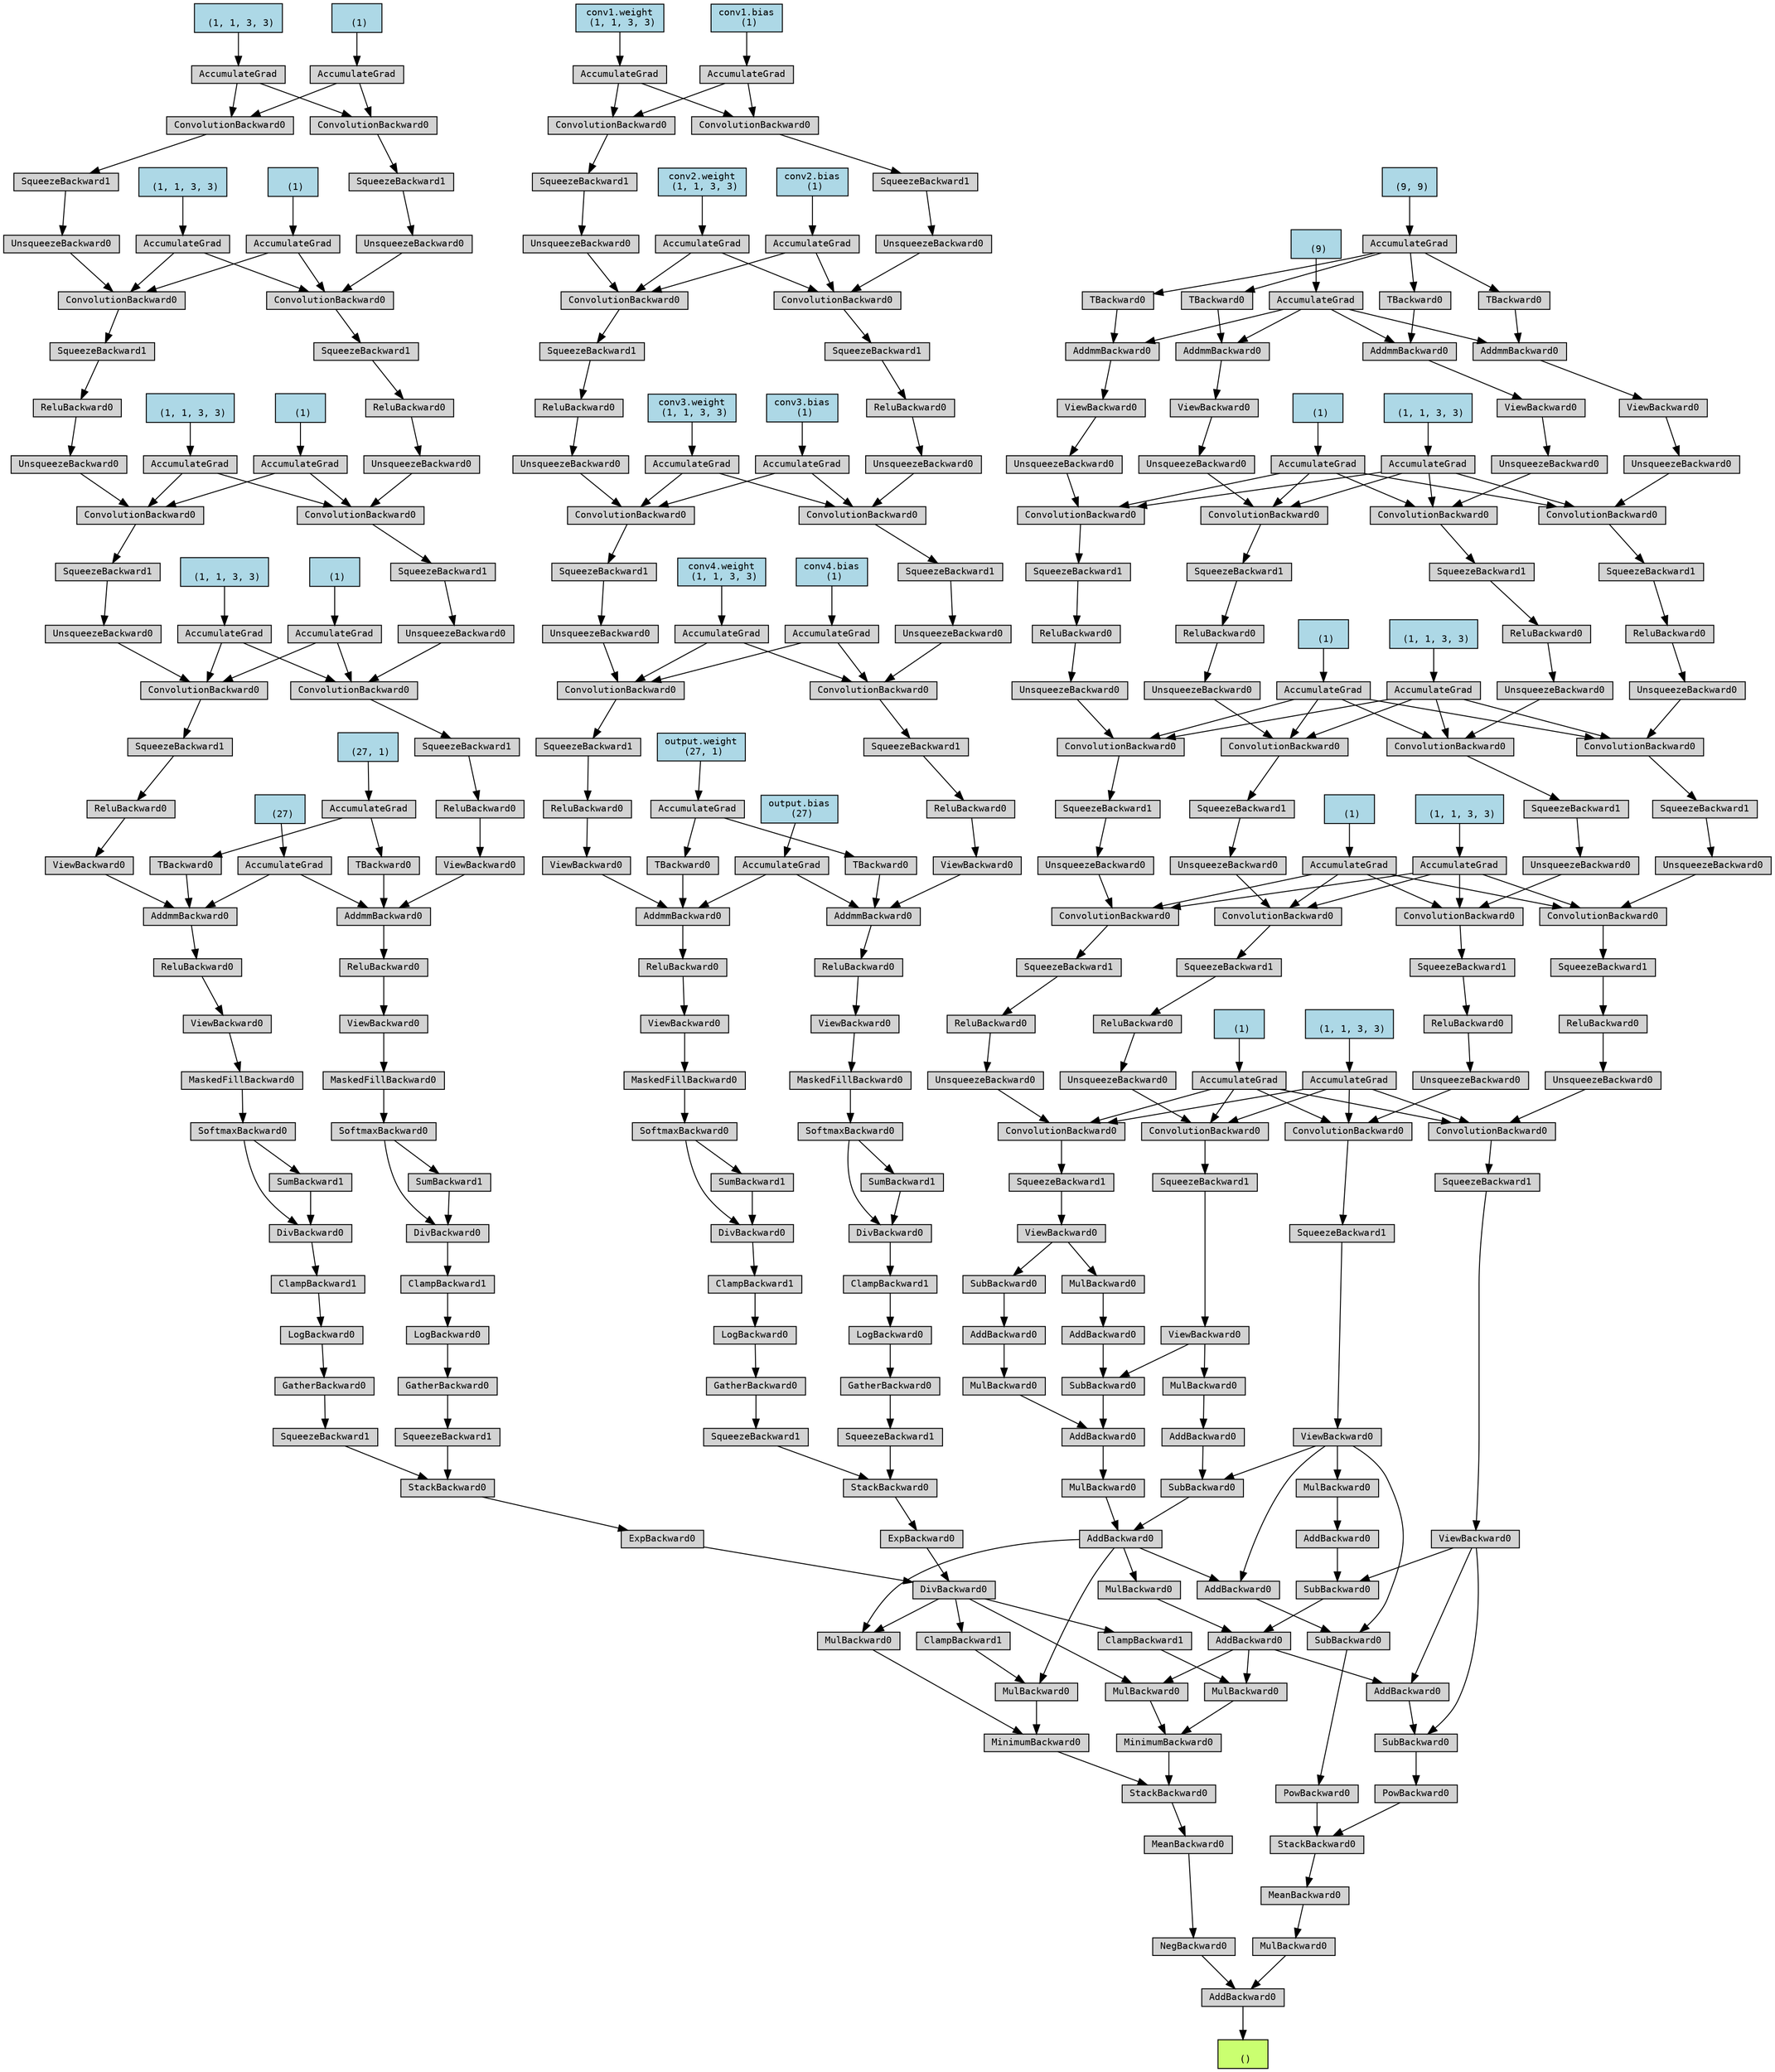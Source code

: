 digraph {
	graph [size="94.2,94.2"]
	node [align=left fontname=monospace fontsize=10 height=0.2 ranksep=0.1 shape=box style=filled]
	2523869492624 [label="
 ()" fillcolor=darkolivegreen1]
	2523856874480 [label=AddBackward0]
	2523856878368 -> 2523856874480
	2523856878368 [label=NegBackward0]
	2523856875728 -> 2523856878368
	2523856875728 [label=MeanBackward0]
	2523856868048 -> 2523856875728
	2523856868048 [label=StackBackward0]
	2523856876016 -> 2523856868048
	2523856876016 [label=MinimumBackward0]
	2523856866416 -> 2523856876016
	2523856866416 [label=MulBackward0]
	2523856874624 -> 2523856866416
	2523856874624 [label=DivBackward0]
	2523856863824 -> 2523856874624
	2523856863824 [label=ExpBackward0]
	2523856869488 -> 2523856863824
	2523856869488 [label=StackBackward0]
	2523856870208 -> 2523856869488
	2523856870208 [label=SqueezeBackward1]
	2523856878416 -> 2523856870208
	2523856878416 [label=GatherBackward0]
	2523856875200 -> 2523856878416
	2523856875200 [label=LogBackward0]
	2523856875584 -> 2523856875200
	2523856875584 [label=ClampBackward1]
	2523856877408 -> 2523856875584
	2523856877408 [label=DivBackward0]
	2523856870832 -> 2523856877408
	2523856870832 [label=SoftmaxBackward0]
	2523856878272 -> 2523856870832
	2523856878272 [label=MaskedFillBackward0]
	2523856872560 -> 2523856878272
	2523856872560 [label=ViewBackward0]
	2523856866944 -> 2523856872560
	2523856866944 [label=ReluBackward0]
	2523856863584 -> 2523856866944
	2523856863584 [label=AddmmBackward0]
	2523856871456 -> 2523856863584
	2523866327536 [label="output.bias
 (27)" fillcolor=lightblue]
	2523866327536 -> 2523856871456
	2523856871456 [label=AccumulateGrad]
	2523856869536 -> 2523856863584
	2523856869536 [label=ViewBackward0]
	2523856874336 -> 2523856869536
	2523856874336 [label=ReluBackward0]
	2523856865696 -> 2523856874336
	2523856865696 [label=SqueezeBackward1]
	2523856878608 -> 2523856865696
	2523856878608 [label=ConvolutionBackward0]
	2523856874864 -> 2523856878608
	2523856874864 [label=UnsqueezeBackward0]
	2523856871024 -> 2523856874864
	2523856871024 [label=SqueezeBackward1]
	2523856879136 -> 2523856871024
	2523856879136 [label=ConvolutionBackward0]
	2523856874816 -> 2523856879136
	2523856874816 [label=UnsqueezeBackward0]
	2523856865120 -> 2523856874816
	2523856865120 [label=ReluBackward0]
	2523856866224 -> 2523856865120
	2523856866224 [label=SqueezeBackward1]
	2523856872896 -> 2523856866224
	2523856872896 [label=ConvolutionBackward0]
	2523856865072 -> 2523856872896
	2523856865072 [label=UnsqueezeBackward0]
	2523856873664 -> 2523856865072
	2523856873664 [label=SqueezeBackward1]
	2523856874912 -> 2523856873664
	2523856874912 [label=ConvolutionBackward0]
	2523856875056 -> 2523856874912
	2523866332048 [label="conv1.weight
 (1, 1, 3, 3)" fillcolor=lightblue]
	2523866332048 -> 2523856875056
	2523856875056 [label=AccumulateGrad]
	2523856878512 -> 2523856874912
	2523866320336 [label="conv1.bias
 (1)" fillcolor=lightblue]
	2523866320336 -> 2523856878512
	2523856878512 [label=AccumulateGrad]
	2523856875968 -> 2523856872896
	2523866317072 [label="conv2.weight
 (1, 1, 3, 3)" fillcolor=lightblue]
	2523866317072 -> 2523856875968
	2523856875968 [label=AccumulateGrad]
	2523856866176 -> 2523856872896
	2523866332144 [label="conv2.bias
 (1)" fillcolor=lightblue]
	2523866332144 -> 2523856866176
	2523856866176 [label=AccumulateGrad]
	2523856871504 -> 2523856879136
	2523866321104 [label="conv3.weight
 (1, 1, 3, 3)" fillcolor=lightblue]
	2523866321104 -> 2523856871504
	2523856871504 [label=AccumulateGrad]
	2523856875872 -> 2523856879136
	2523866332240 [label="conv3.bias
 (1)" fillcolor=lightblue]
	2523866332240 -> 2523856875872
	2523856875872 [label=AccumulateGrad]
	2523856871552 -> 2523856878608
	2523866323312 [label="conv4.weight
 (1, 1, 3, 3)" fillcolor=lightblue]
	2523866323312 -> 2523856871552
	2523856871552 [label=AccumulateGrad]
	2523856873856 -> 2523856878608
	2523866323024 [label="conv4.bias
 (1)" fillcolor=lightblue]
	2523866323024 -> 2523856873856
	2523856873856 [label=AccumulateGrad]
	2523856864976 -> 2523856863584
	2523856864976 [label=TBackward0]
	2523856878992 -> 2523856864976
	2523862257584 [label="output.weight
 (27, 1)" fillcolor=lightblue]
	2523862257584 -> 2523856878992
	2523856878992 [label=AccumulateGrad]
	2523856868960 -> 2523856877408
	2523856868960 [label=SumBackward1]
	2523856870832 -> 2523856868960
	2523856863296 -> 2523856869488
	2523856863296 [label=SqueezeBackward1]
	2523856866656 -> 2523856863296
	2523856866656 [label=GatherBackward0]
	2523856878464 -> 2523856866656
	2523856878464 [label=LogBackward0]
	2523856864400 -> 2523856878464
	2523856864400 [label=ClampBackward1]
	2523856871744 -> 2523856864400
	2523856871744 [label=DivBackward0]
	2523856868384 -> 2523856871744
	2523856868384 [label=SoftmaxBackward0]
	2523856866128 -> 2523856868384
	2523856866128 [label=MaskedFillBackward0]
	2523856866848 -> 2523856866128
	2523856866848 [label=ViewBackward0]
	2523856866032 -> 2523856866848
	2523856866032 [label=ReluBackward0]
	2523856865504 -> 2523856866032
	2523856865504 [label=AddmmBackward0]
	2523856871456 -> 2523856865504
	2523856870448 -> 2523856865504
	2523856870448 [label=ViewBackward0]
	2523856874432 -> 2523856870448
	2523856874432 [label=ReluBackward0]
	2523856869632 -> 2523856874432
	2523856869632 [label=SqueezeBackward1]
	2523856879472 -> 2523856869632
	2523856879472 [label=ConvolutionBackward0]
	2523856868912 -> 2523856879472
	2523856868912 [label=UnsqueezeBackward0]
	2523856876352 -> 2523856868912
	2523856876352 [label=SqueezeBackward1]
	2523856869200 -> 2523856876352
	2523856869200 [label=ConvolutionBackward0]
	2523856876448 -> 2523856869200
	2523856876448 [label=UnsqueezeBackward0]
	2523856864016 -> 2523856876448
	2523856864016 [label=ReluBackward0]
	2523856873088 -> 2523856864016
	2523856873088 [label=SqueezeBackward1]
	2523856865216 -> 2523856873088
	2523856865216 [label=ConvolutionBackward0]
	2523856865312 -> 2523856865216
	2523856865312 [label=UnsqueezeBackward0]
	2523856876208 -> 2523856865312
	2523856876208 [label=SqueezeBackward1]
	2523856864880 -> 2523856876208
	2523856864880 [label=ConvolutionBackward0]
	2523856875056 -> 2523856864880
	2523856878512 -> 2523856864880
	2523856875968 -> 2523856865216
	2523856866176 -> 2523856865216
	2523856871504 -> 2523856869200
	2523856875872 -> 2523856869200
	2523856871552 -> 2523856879472
	2523856873856 -> 2523856879472
	2523856874144 -> 2523856865504
	2523856874144 [label=TBackward0]
	2523856878992 -> 2523856874144
	2523856863440 -> 2523856871744
	2523856863440 [label=SumBackward1]
	2523856868384 -> 2523856863440
	2523856863968 -> 2523856874624
	2523856863968 [label=ExpBackward0]
	2523856876928 -> 2523856863968
	2523856876928 [label=StackBackward0]
	2523856864448 -> 2523856876928
	2523856864448 [label=SqueezeBackward1]
	2523856867904 -> 2523856864448
	2523856867904 [label=GatherBackward0]
	2523856878128 -> 2523856867904
	2523856878128 [label=LogBackward0]
	2523856871360 -> 2523856878128
	2523856871360 [label=ClampBackward1]
	2523856867328 -> 2523856871360
	2523856867328 [label=DivBackward0]
	2523856867712 -> 2523856867328
	2523856867712 [label=SoftmaxBackward0]
	2523856864928 -> 2523856867712
	2523856864928 [label=MaskedFillBackward0]
	2523856876160 -> 2523856864928
	2523856876160 [label=ViewBackward0]
	2523856865840 -> 2523856876160
	2523856865840 [label=ReluBackward0]
	2523856864496 -> 2523856865840
	2523856864496 [label=AddmmBackward0]
	2523856873376 -> 2523856864496
	2523868748624 [label="
 (27)" fillcolor=lightblue]
	2523868748624 -> 2523856873376
	2523856873376 [label=AccumulateGrad]
	2523856873424 -> 2523856864496
	2523856873424 [label=ViewBackward0]
	2523856874000 -> 2523856873424
	2523856874000 [label=ReluBackward0]
	2523856873520 -> 2523856874000
	2523856873520 [label=SqueezeBackward1]
	2523856865456 -> 2523856873520
	2523856865456 [label=ConvolutionBackward0]
	2523856878656 -> 2523856865456
	2523856878656 [label=UnsqueezeBackward0]
	2523856870160 -> 2523856878656
	2523856870160 [label=SqueezeBackward1]
	2523856873568 -> 2523856870160
	2523856873568 [label=ConvolutionBackward0]
	2523856870928 -> 2523856873568
	2523856870928 [label=UnsqueezeBackward0]
	2523856868144 -> 2523856870928
	2523856868144 [label=ReluBackward0]
	2523856869872 -> 2523856868144
	2523856869872 [label=SqueezeBackward1]
	2523856871648 -> 2523856869872
	2523856871648 [label=ConvolutionBackward0]
	2523856874720 -> 2523856871648
	2523856874720 [label=UnsqueezeBackward0]
	2523856873712 -> 2523856874720
	2523856873712 [label=SqueezeBackward1]
	2523856873232 -> 2523856873712
	2523856873232 [label=ConvolutionBackward0]
	2523856875440 -> 2523856873232
	2523868747472 [label="
 (1, 1, 3, 3)" fillcolor=lightblue]
	2523868747472 -> 2523856875440
	2523856875440 [label=AccumulateGrad]
	2523856865552 -> 2523856873232
	2523868747088 [label="
 (1)" fillcolor=lightblue]
	2523868747088 -> 2523856865552
	2523856865552 [label=AccumulateGrad]
	2523856864640 -> 2523856871648
	2523868747760 [label="
 (1, 1, 3, 3)" fillcolor=lightblue]
	2523868747760 -> 2523856864640
	2523856864640 [label=AccumulateGrad]
	2523856872848 -> 2523856871648
	2523868747568 [label="
 (1)" fillcolor=lightblue]
	2523868747568 -> 2523856872848
	2523856872848 [label=AccumulateGrad]
	2523856874960 -> 2523856873568
	2523868748048 [label="
 (1, 1, 3, 3)" fillcolor=lightblue]
	2523868748048 -> 2523856874960
	2523856874960 [label=AccumulateGrad]
	2523856878800 -> 2523856873568
	2523868747856 [label="
 (1)" fillcolor=lightblue]
	2523868747856 -> 2523856878800
	2523856878800 [label=AccumulateGrad]
	2523856869584 -> 2523856865456
	2523868748528 [label="
 (1, 1, 3, 3)" fillcolor=lightblue]
	2523868748528 -> 2523856869584
	2523856869584 [label=AccumulateGrad]
	2523856877024 -> 2523856865456
	2523868748144 [label="
 (1)" fillcolor=lightblue]
	2523868748144 -> 2523856877024
	2523856877024 [label=AccumulateGrad]
	2523856864304 -> 2523856864496
	2523856864304 [label=TBackward0]
	2523856876112 -> 2523856864304
	2523868748720 [label="
 (27, 1)" fillcolor=lightblue]
	2523868748720 -> 2523856876112
	2523856876112 [label=AccumulateGrad]
	2523856865360 -> 2523856867328
	2523856865360 [label=SumBackward1]
	2523856867712 -> 2523856865360
	2523856872224 -> 2523856876928
	2523856872224 [label=SqueezeBackward1]
	2523856873280 -> 2523856872224
	2523856873280 [label=GatherBackward0]
	2523856867952 -> 2523856873280
	2523856867952 [label=LogBackward0]
	2523856872368 -> 2523856867952
	2523856872368 [label=ClampBackward1]
	2523856873472 -> 2523856872368
	2523856873472 [label=DivBackward0]
	2523856865264 -> 2523856873472
	2523856865264 [label=SoftmaxBackward0]
	2523856877504 -> 2523856865264
	2523856877504 [label=MaskedFillBackward0]
	2523856876592 -> 2523856877504
	2523856876592 [label=ViewBackward0]
	2523856866608 -> 2523856876592
	2523856866608 [label=ReluBackward0]
	2523856873760 -> 2523856866608
	2523856873760 [label=AddmmBackward0]
	2523856873376 -> 2523856873760
	2523856870496 -> 2523856873760
	2523856870496 [label=ViewBackward0]
	2523856868000 -> 2523856870496
	2523856868000 [label=ReluBackward0]
	2523856864544 -> 2523856868000
	2523856864544 [label=SqueezeBackward1]
	2523856867664 -> 2523856864544
	2523856867664 [label=ConvolutionBackward0]
	2523856871984 -> 2523856867664
	2523856871984 [label=UnsqueezeBackward0]
	2523856870784 -> 2523856871984
	2523856870784 [label=SqueezeBackward1]
	2523856878944 -> 2523856870784
	2523856878944 [label=ConvolutionBackward0]
	2523856865984 -> 2523856878944
	2523856865984 [label=UnsqueezeBackward0]
	2523856871312 -> 2523856865984
	2523856871312 [label=ReluBackward0]
	2523856875632 -> 2523856871312
	2523856875632 [label=SqueezeBackward1]
	2523856872656 -> 2523856875632
	2523856872656 [label=ConvolutionBackward0]
	2523856872752 -> 2523856872656
	2523856872752 [label=UnsqueezeBackward0]
	2523856874288 -> 2523856872752
	2523856874288 [label=SqueezeBackward1]
	2523856874672 -> 2523856874288
	2523856874672 [label=ConvolutionBackward0]
	2523856875440 -> 2523856874672
	2523856865552 -> 2523856874672
	2523856864640 -> 2523856872656
	2523856872848 -> 2523856872656
	2523856874960 -> 2523856878944
	2523856878800 -> 2523856878944
	2523856869584 -> 2523856867664
	2523856877024 -> 2523856867664
	2523856876640 -> 2523856873760
	2523856876640 [label=TBackward0]
	2523856876112 -> 2523856876640
	2523856874384 -> 2523856873472
	2523856874384 [label=SumBackward1]
	2523856865264 -> 2523856874384
	2523856864112 -> 2523856866416
	2523856864112 [label=AddBackward0]
	2523856863392 -> 2523856864112
	2523856863392 [label=SubBackward0]
	2523856876784 -> 2523856863392
	2523856876784 [label=AddBackward0]
	2523856875104 -> 2523856876784
	2523856875104 [label=MulBackward0]
	2523856874192 -> 2523856875104
	2523856874192 [label=ViewBackward0]
	2523856869968 -> 2523856874192
	2523856869968 [label=SqueezeBackward1]
	2523856870304 -> 2523856869968
	2523856870304 [label=ConvolutionBackward0]
	2523856873952 -> 2523856870304
	2523856873952 [label=UnsqueezeBackward0]
	2523856873328 -> 2523856873952
	2523856873328 [label=ReluBackward0]
	2523856872944 -> 2523856873328
	2523856872944 [label=SqueezeBackward1]
	2523856872992 -> 2523856872944
	2523856872992 [label=ConvolutionBackward0]
	2523856867424 -> 2523856872992
	2523856867424 [label=UnsqueezeBackward0]
	2523856873904 -> 2523856867424
	2523856873904 [label=SqueezeBackward1]
	2523856869296 -> 2523856873904
	2523856869296 [label=ConvolutionBackward0]
	2523856871072 -> 2523856869296
	2523856871072 [label=UnsqueezeBackward0]
	2523856870880 -> 2523856871072
	2523856870880 [label=ReluBackward0]
	2523856873184 -> 2523856870880
	2523856873184 [label=SqueezeBackward1]
	2523856863632 -> 2523856873184
	2523856863632 [label=ConvolutionBackward0]
	2523856863920 -> 2523856863632
	2523856863920 [label=UnsqueezeBackward0]
	2523856863776 -> 2523856863920
	2523856863776 [label=ViewBackward0]
	2523856864592 -> 2523856863776
	2523856864592 [label=AddmmBackward0]
	2523856877936 -> 2523856864592
	2523868749008 [label="
 (9)" fillcolor=lightblue]
	2523868749008 -> 2523856877936
	2523856877936 [label=AccumulateGrad]
	2523856876976 -> 2523856864592
	2523856876976 [label=TBackward0]
	2523856877792 -> 2523856876976
	2523868749104 [label="
 (9, 9)" fillcolor=lightblue]
	2523868749104 -> 2523856877792
	2523856877792 [label=AccumulateGrad]
	2523856863872 -> 2523856863632
	2523868749296 [label="
 (1, 1, 3, 3)" fillcolor=lightblue]
	2523868749296 -> 2523856863872
	2523856863872 [label=AccumulateGrad]
	2523856873616 -> 2523856863632
	2523868749392 [label="
 (1)" fillcolor=lightblue]
	2523868749392 -> 2523856873616
	2523856873616 [label=AccumulateGrad]
	2523856879232 -> 2523856869296
	2523868749584 [label="
 (1, 1, 3, 3)" fillcolor=lightblue]
	2523868749584 -> 2523856879232
	2523856879232 [label=AccumulateGrad]
	2523856872800 -> 2523856869296
	2523868749680 [label="
 (1)" fillcolor=lightblue]
	2523868749680 -> 2523856872800
	2523856872800 [label=AccumulateGrad]
	2523856875008 -> 2523856872992
	2523868749872 [label="
 (1, 1, 3, 3)" fillcolor=lightblue]
	2523868749872 -> 2523856875008
	2523856875008 [label=AccumulateGrad]
	2523856876304 -> 2523856872992
	2523868749968 [label="
 (1)" fillcolor=lightblue]
	2523868749968 -> 2523856876304
	2523856876304 [label=AccumulateGrad]
	2523856864688 -> 2523856870304
	2523868750160 [label="
 (1, 1, 3, 3)" fillcolor=lightblue]
	2523868750160 -> 2523856864688
	2523856864688 [label=AccumulateGrad]
	2523856865168 -> 2523856870304
	2523868750256 [label="
 (1)" fillcolor=lightblue]
	2523868750256 -> 2523856865168
	2523856865168 [label=AccumulateGrad]
	2523856879328 -> 2523856863392
	2523856879328 [label=ViewBackward0]
	2523856870256 -> 2523856879328
	2523856870256 [label=SqueezeBackward1]
	2523856878848 -> 2523856870256
	2523856878848 [label=ConvolutionBackward0]
	2523856870688 -> 2523856878848
	2523856870688 [label=UnsqueezeBackward0]
	2523856879184 -> 2523856870688
	2523856879184 [label=ReluBackward0]
	2523856869344 -> 2523856879184
	2523856869344 [label=SqueezeBackward1]
	2523856870016 -> 2523856869344
	2523856870016 [label=ConvolutionBackward0]
	2523856874096 -> 2523856870016
	2523856874096 [label=UnsqueezeBackward0]
	2523856864160 -> 2523856874096
	2523856864160 [label=SqueezeBackward1]
	2523856864256 -> 2523856864160
	2523856864256 [label=ConvolutionBackward0]
	2523856871216 -> 2523856864256
	2523856871216 [label=UnsqueezeBackward0]
	2523856879424 -> 2523856871216
	2523856879424 [label=ReluBackward0]
	2523856868624 -> 2523856879424
	2523856868624 [label=SqueezeBackward1]
	2523856875392 -> 2523856868624
	2523856875392 [label=ConvolutionBackward0]
	2523856877264 -> 2523856875392
	2523856877264 [label=UnsqueezeBackward0]
	2523856877840 -> 2523856877264
	2523856877840 [label=ViewBackward0]
	2523856877072 -> 2523856877840
	2523856877072 [label=AddmmBackward0]
	2523856877936 -> 2523856877072
	2523856871600 -> 2523856877072
	2523856871600 [label=TBackward0]
	2523856877792 -> 2523856871600
	2523856863872 -> 2523856875392
	2523856873616 -> 2523856875392
	2523856879232 -> 2523856864256
	2523856872800 -> 2523856864256
	2523856875008 -> 2523856870016
	2523856876304 -> 2523856870016
	2523856864688 -> 2523856878848
	2523856865168 -> 2523856878848
	2523856874576 -> 2523856864112
	2523856874576 [label=MulBackward0]
	2523856877216 -> 2523856874576
	2523856877216 [label=AddBackward0]
	2523856863344 -> 2523856877216
	2523856863344 [label=SubBackward0]
	2523856865888 -> 2523856863344
	2523856865888 [label=AddBackward0]
	2523856863488 -> 2523856865888
	2523856863488 [label=MulBackward0]
	2523856863728 -> 2523856863488
	2523856863728 [label=ViewBackward0]
	2523856876496 -> 2523856863728
	2523856876496 [label=SqueezeBackward1]
	2523856875296 -> 2523856876496
	2523856875296 [label=ConvolutionBackward0]
	2523856875680 -> 2523856875296
	2523856875680 [label=UnsqueezeBackward0]
	2523856877456 -> 2523856875680
	2523856877456 [label=ReluBackward0]
	2523856877120 -> 2523856877456
	2523856877120 [label=SqueezeBackward1]
	2523856867136 -> 2523856877120
	2523856867136 [label=ConvolutionBackward0]
	2523856877312 -> 2523856867136
	2523856877312 [label=UnsqueezeBackward0]
	2523856866272 -> 2523856877312
	2523856866272 [label=SqueezeBackward1]
	2523857444848 -> 2523856866272
	2523857444848 [label=ConvolutionBackward0]
	2523857438512 -> 2523857444848
	2523857438512 [label=UnsqueezeBackward0]
	2523857437792 -> 2523857438512
	2523857437792 [label=ReluBackward0]
	2523857437168 -> 2523857437792
	2523857437168 [label=SqueezeBackward1]
	2523857443936 -> 2523857437168
	2523857443936 [label=ConvolutionBackward0]
	2523857448736 -> 2523857443936
	2523857448736 [label=UnsqueezeBackward0]
	2523857442736 -> 2523857448736
	2523857442736 [label=ViewBackward0]
	2523857438032 -> 2523857442736
	2523857438032 [label=AddmmBackward0]
	2523856877936 -> 2523857438032
	2523857440816 -> 2523857438032
	2523857440816 [label=TBackward0]
	2523856877792 -> 2523857440816
	2523856863872 -> 2523857443936
	2523856873616 -> 2523857443936
	2523856879232 -> 2523857444848
	2523856872800 -> 2523857444848
	2523856875008 -> 2523856867136
	2523856876304 -> 2523856867136
	2523856864688 -> 2523856875296
	2523856865168 -> 2523856875296
	2523856874192 -> 2523856863344
	2523856864784 -> 2523856877216
	2523856864784 [label=MulBackward0]
	2523856868864 -> 2523856864784
	2523856868864 [label=AddBackward0]
	2523856875920 -> 2523856868864
	2523856875920 [label=SubBackward0]
	2523856868672 -> 2523856875920
	2523856868672 [label=AddBackward0]
	2523856869776 -> 2523856868672
	2523856869776 [label=MulBackward0]
	2523856869824 -> 2523856869776
	2523856869824 [label=ViewBackward0]
	2523857447872 -> 2523856869824
	2523857447872 [label=SqueezeBackward1]
	2523857446000 -> 2523857447872
	2523857446000 [label=ConvolutionBackward0]
	2523857449552 -> 2523857446000
	2523857449552 [label=UnsqueezeBackward0]
	2523857444224 -> 2523857449552
	2523857444224 [label=ReluBackward0]
	2523857447056 -> 2523857444224
	2523857447056 [label=SqueezeBackward1]
	2523857445136 -> 2523857447056
	2523857445136 [label=ConvolutionBackward0]
	2523857437264 -> 2523857445136
	2523857437264 [label=UnsqueezeBackward0]
	2523857443696 -> 2523857437264
	2523857443696 [label=SqueezeBackward1]
	2523857442688 -> 2523857443696
	2523857442688 [label=ConvolutionBackward0]
	2523857446480 -> 2523857442688
	2523857446480 [label=UnsqueezeBackward0]
	2523857438992 -> 2523857446480
	2523857438992 [label=ReluBackward0]
	2523857448880 -> 2523857438992
	2523857448880 [label=SqueezeBackward1]
	2523857438080 -> 2523857448880
	2523857438080 [label=ConvolutionBackward0]
	2523857446864 -> 2523857438080
	2523857446864 [label=UnsqueezeBackward0]
	2523857452864 -> 2523857446864
	2523857452864 [label=ViewBackward0]
	2523857450704 -> 2523857452864
	2523857450704 [label=AddmmBackward0]
	2523856877936 -> 2523857450704
	2523857445424 -> 2523857450704
	2523857445424 [label=TBackward0]
	2523856877792 -> 2523857445424
	2523856863872 -> 2523857438080
	2523856873616 -> 2523857438080
	2523856879232 -> 2523857442688
	2523856872800 -> 2523857442688
	2523856875008 -> 2523857445136
	2523856876304 -> 2523857445136
	2523856864688 -> 2523857446000
	2523856865168 -> 2523857446000
	2523856863728 -> 2523856875920
	2523856876736 -> 2523856868864
	2523856876736 [label=MulBackward0]
	2523856875776 -> 2523856876736
	2523856875776 [label=AddBackward0]
	2523856877696 -> 2523856875776
	2523856877696 [label=SubBackward0]
	2523856869824 -> 2523856877696
	2523856877552 -> 2523856876016
	2523856877552 [label=MulBackward0]
	2523856867040 -> 2523856877552
	2523856867040 [label=ClampBackward1]
	2523856874624 -> 2523856867040
	2523856864112 -> 2523856877552
	2523856866464 -> 2523856868048
	2523856866464 [label=MinimumBackward0]
	2523856863536 -> 2523856866464
	2523856863536 [label=MulBackward0]
	2523856874624 -> 2523856863536
	2523856877216 -> 2523856863536
	2523856878752 -> 2523856866464
	2523856878752 [label=MulBackward0]
	2523856874240 -> 2523856878752
	2523856874240 [label=ClampBackward1]
	2523856874624 -> 2523856874240
	2523856877216 -> 2523856878752
	2523856867232 -> 2523856874480
	2523856867232 [label=MulBackward0]
	2523856873040 -> 2523856867232
	2523856873040 [label=MeanBackward0]
	2523856874768 -> 2523856873040
	2523856874768 [label=StackBackward0]
	2523856869728 -> 2523856874768
	2523856869728 [label=PowBackward0]
	2523857452192 -> 2523856869728
	2523857452192 [label=SubBackward0]
	2523856879328 -> 2523857452192
	2523857446624 -> 2523857452192
	2523857446624 [label=AddBackward0]
	2523856864112 -> 2523857446624
	2523856879328 -> 2523857446624
	2523856868576 -> 2523856874768
	2523856868576 [label=PowBackward0]
	2523857452144 -> 2523856868576
	2523857452144 [label=SubBackward0]
	2523856874192 -> 2523857452144
	2523857440432 -> 2523857452144
	2523857440432 [label=AddBackward0]
	2523856877216 -> 2523857440432
	2523856874192 -> 2523857440432
	2523856874480 -> 2523869492624
}
